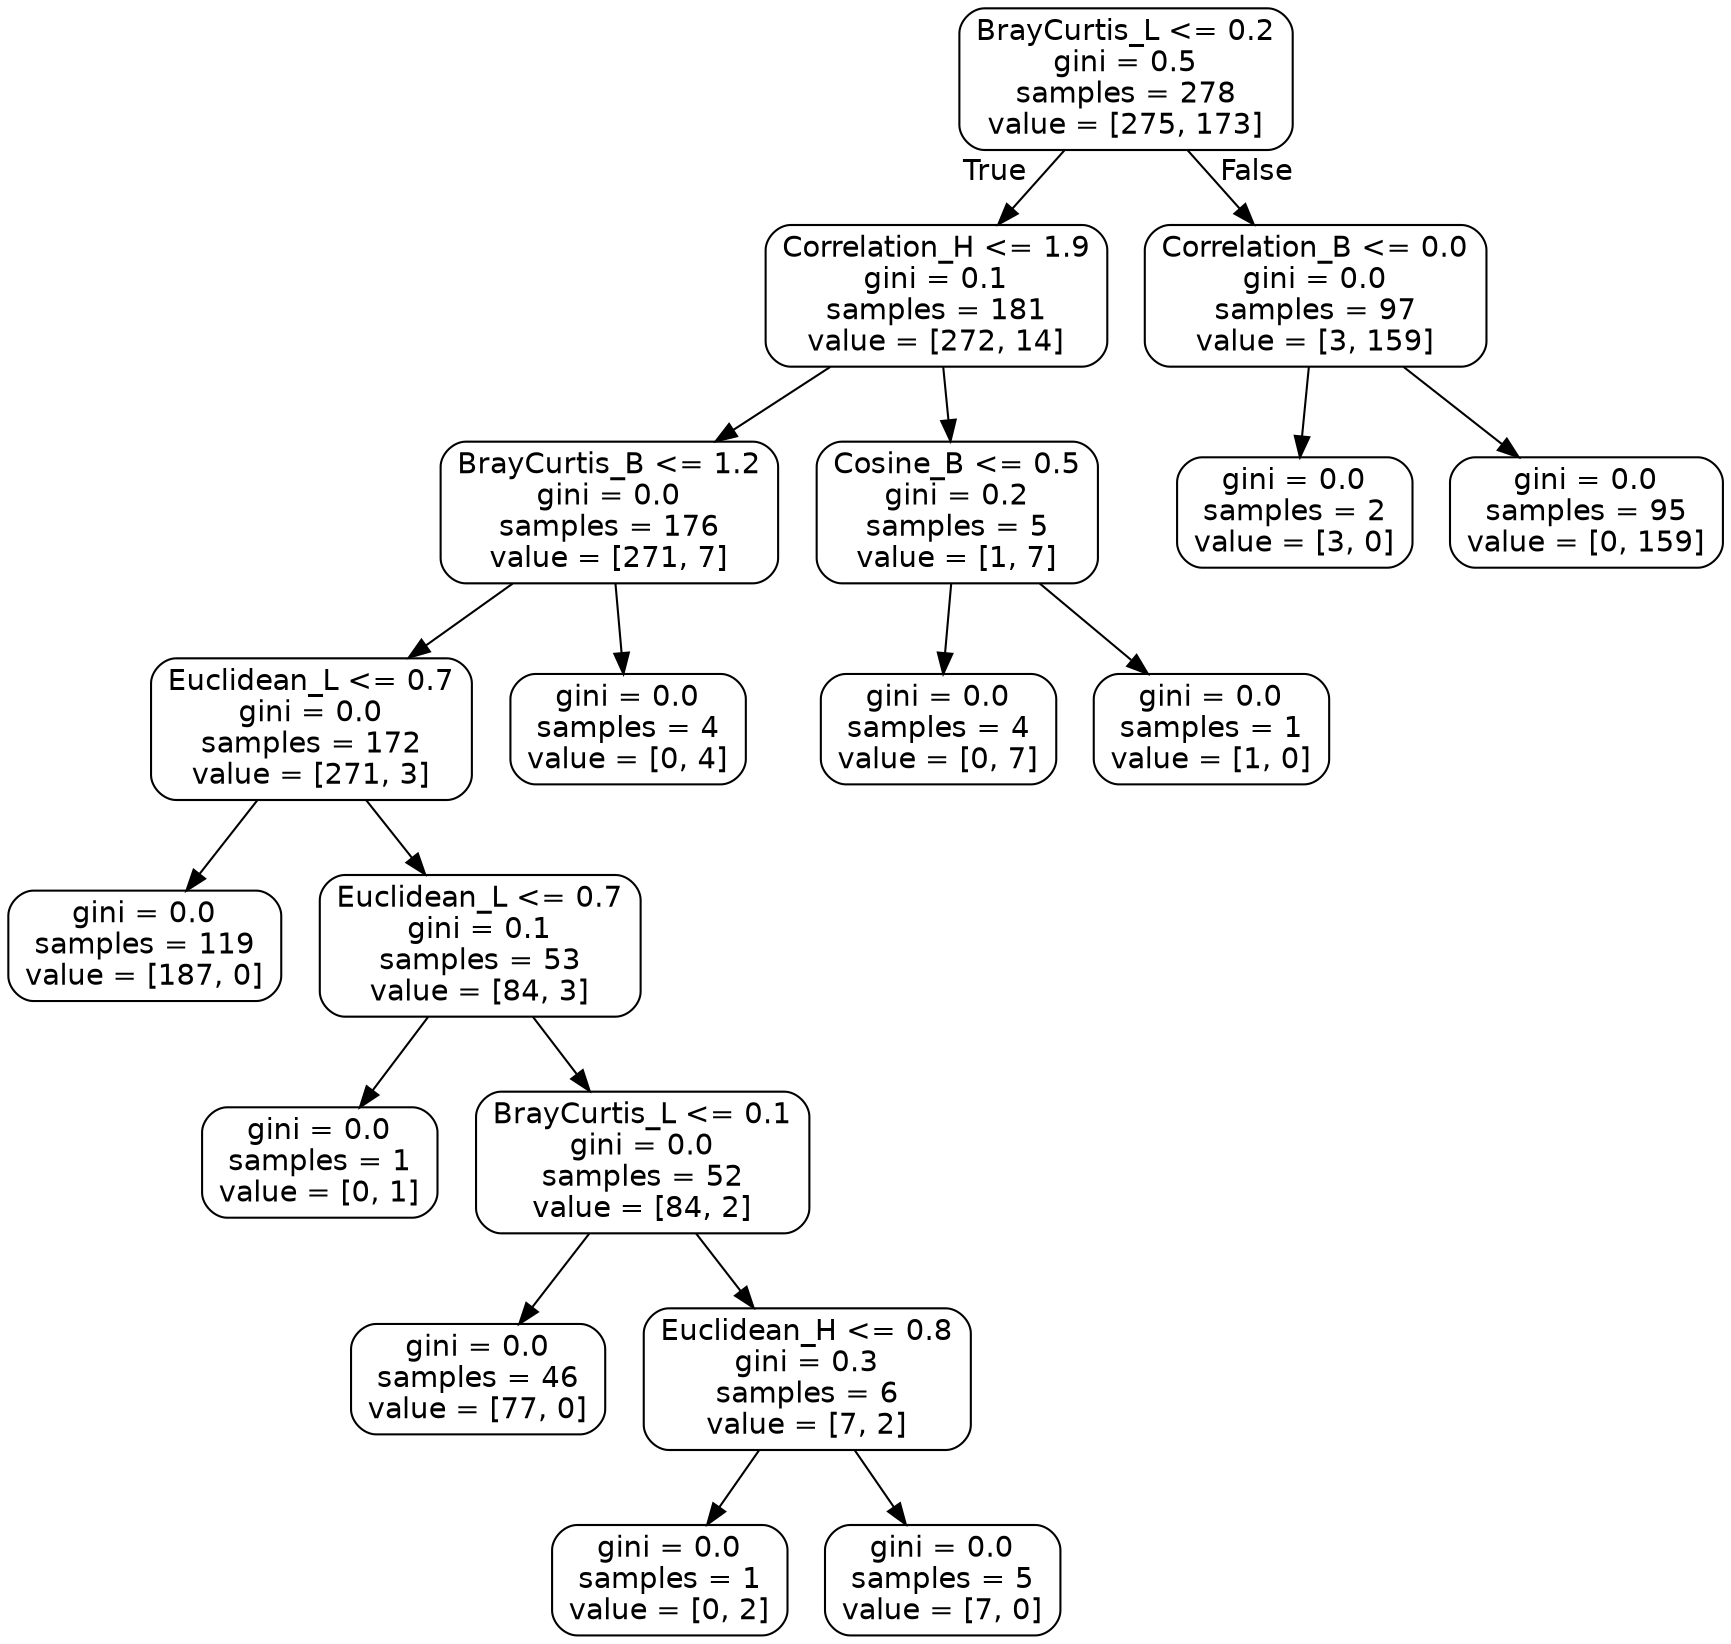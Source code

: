 digraph Tree {
node [shape=box, style="rounded", color="black", fontname=helvetica] ;
edge [fontname=helvetica] ;
0 [label="BrayCurtis_L <= 0.2\ngini = 0.5\nsamples = 278\nvalue = [275, 173]"] ;
1 [label="Correlation_H <= 1.9\ngini = 0.1\nsamples = 181\nvalue = [272, 14]"] ;
0 -> 1 [labeldistance=2.5, labelangle=45, headlabel="True"] ;
2 [label="BrayCurtis_B <= 1.2\ngini = 0.0\nsamples = 176\nvalue = [271, 7]"] ;
1 -> 2 ;
3 [label="Euclidean_L <= 0.7\ngini = 0.0\nsamples = 172\nvalue = [271, 3]"] ;
2 -> 3 ;
4 [label="gini = 0.0\nsamples = 119\nvalue = [187, 0]"] ;
3 -> 4 ;
5 [label="Euclidean_L <= 0.7\ngini = 0.1\nsamples = 53\nvalue = [84, 3]"] ;
3 -> 5 ;
6 [label="gini = 0.0\nsamples = 1\nvalue = [0, 1]"] ;
5 -> 6 ;
7 [label="BrayCurtis_L <= 0.1\ngini = 0.0\nsamples = 52\nvalue = [84, 2]"] ;
5 -> 7 ;
8 [label="gini = 0.0\nsamples = 46\nvalue = [77, 0]"] ;
7 -> 8 ;
9 [label="Euclidean_H <= 0.8\ngini = 0.3\nsamples = 6\nvalue = [7, 2]"] ;
7 -> 9 ;
10 [label="gini = 0.0\nsamples = 1\nvalue = [0, 2]"] ;
9 -> 10 ;
11 [label="gini = 0.0\nsamples = 5\nvalue = [7, 0]"] ;
9 -> 11 ;
12 [label="gini = 0.0\nsamples = 4\nvalue = [0, 4]"] ;
2 -> 12 ;
13 [label="Cosine_B <= 0.5\ngini = 0.2\nsamples = 5\nvalue = [1, 7]"] ;
1 -> 13 ;
14 [label="gini = 0.0\nsamples = 4\nvalue = [0, 7]"] ;
13 -> 14 ;
15 [label="gini = 0.0\nsamples = 1\nvalue = [1, 0]"] ;
13 -> 15 ;
16 [label="Correlation_B <= 0.0\ngini = 0.0\nsamples = 97\nvalue = [3, 159]"] ;
0 -> 16 [labeldistance=2.5, labelangle=-45, headlabel="False"] ;
17 [label="gini = 0.0\nsamples = 2\nvalue = [3, 0]"] ;
16 -> 17 ;
18 [label="gini = 0.0\nsamples = 95\nvalue = [0, 159]"] ;
16 -> 18 ;
}